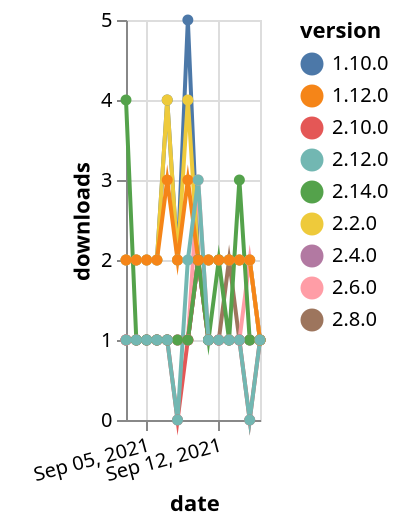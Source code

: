 {"$schema": "https://vega.github.io/schema/vega-lite/v5.json", "description": "A simple bar chart with embedded data.", "data": {"values": [{"date": "2021-09-03", "total": 245, "delta": 1, "version": "2.4.0"}, {"date": "2021-09-04", "total": 246, "delta": 1, "version": "2.4.0"}, {"date": "2021-09-05", "total": 247, "delta": 1, "version": "2.4.0"}, {"date": "2021-09-06", "total": 248, "delta": 1, "version": "2.4.0"}, {"date": "2021-09-07", "total": 249, "delta": 1, "version": "2.4.0"}, {"date": "2021-09-08", "total": 250, "delta": 1, "version": "2.4.0"}, {"date": "2021-09-09", "total": 251, "delta": 1, "version": "2.4.0"}, {"date": "2021-09-10", "total": 253, "delta": 2, "version": "2.4.0"}, {"date": "2021-09-11", "total": 254, "delta": 1, "version": "2.4.0"}, {"date": "2021-09-12", "total": 255, "delta": 1, "version": "2.4.0"}, {"date": "2021-09-13", "total": 256, "delta": 1, "version": "2.4.0"}, {"date": "2021-09-14", "total": 257, "delta": 1, "version": "2.4.0"}, {"date": "2021-09-15", "total": 258, "delta": 1, "version": "2.4.0"}, {"date": "2021-09-16", "total": 259, "delta": 1, "version": "2.4.0"}, {"date": "2021-09-03", "total": 3148, "delta": 2, "version": "1.10.0"}, {"date": "2021-09-04", "total": 3150, "delta": 2, "version": "1.10.0"}, {"date": "2021-09-05", "total": 3152, "delta": 2, "version": "1.10.0"}, {"date": "2021-09-06", "total": 3154, "delta": 2, "version": "1.10.0"}, {"date": "2021-09-07", "total": 3158, "delta": 4, "version": "1.10.0"}, {"date": "2021-09-08", "total": 3160, "delta": 2, "version": "1.10.0"}, {"date": "2021-09-09", "total": 3165, "delta": 5, "version": "1.10.0"}, {"date": "2021-09-10", "total": 3167, "delta": 2, "version": "1.10.0"}, {"date": "2021-09-11", "total": 3169, "delta": 2, "version": "1.10.0"}, {"date": "2021-09-12", "total": 3171, "delta": 2, "version": "1.10.0"}, {"date": "2021-09-13", "total": 3173, "delta": 2, "version": "1.10.0"}, {"date": "2021-09-14", "total": 3175, "delta": 2, "version": "1.10.0"}, {"date": "2021-09-15", "total": 3177, "delta": 2, "version": "1.10.0"}, {"date": "2021-09-16", "total": 3178, "delta": 1, "version": "1.10.0"}, {"date": "2021-09-03", "total": 185, "delta": 1, "version": "2.8.0"}, {"date": "2021-09-04", "total": 186, "delta": 1, "version": "2.8.0"}, {"date": "2021-09-05", "total": 187, "delta": 1, "version": "2.8.0"}, {"date": "2021-09-06", "total": 188, "delta": 1, "version": "2.8.0"}, {"date": "2021-09-07", "total": 189, "delta": 1, "version": "2.8.0"}, {"date": "2021-09-08", "total": 190, "delta": 1, "version": "2.8.0"}, {"date": "2021-09-09", "total": 191, "delta": 1, "version": "2.8.0"}, {"date": "2021-09-10", "total": 193, "delta": 2, "version": "2.8.0"}, {"date": "2021-09-11", "total": 194, "delta": 1, "version": "2.8.0"}, {"date": "2021-09-12", "total": 195, "delta": 1, "version": "2.8.0"}, {"date": "2021-09-13", "total": 197, "delta": 2, "version": "2.8.0"}, {"date": "2021-09-14", "total": 198, "delta": 1, "version": "2.8.0"}, {"date": "2021-09-15", "total": 199, "delta": 1, "version": "2.8.0"}, {"date": "2021-09-16", "total": 200, "delta": 1, "version": "2.8.0"}, {"date": "2021-09-03", "total": 339, "delta": 1, "version": "2.6.0"}, {"date": "2021-09-04", "total": 340, "delta": 1, "version": "2.6.0"}, {"date": "2021-09-05", "total": 341, "delta": 1, "version": "2.6.0"}, {"date": "2021-09-06", "total": 342, "delta": 1, "version": "2.6.0"}, {"date": "2021-09-07", "total": 343, "delta": 1, "version": "2.6.0"}, {"date": "2021-09-08", "total": 344, "delta": 1, "version": "2.6.0"}, {"date": "2021-09-09", "total": 345, "delta": 1, "version": "2.6.0"}, {"date": "2021-09-10", "total": 348, "delta": 3, "version": "2.6.0"}, {"date": "2021-09-11", "total": 349, "delta": 1, "version": "2.6.0"}, {"date": "2021-09-12", "total": 350, "delta": 1, "version": "2.6.0"}, {"date": "2021-09-13", "total": 351, "delta": 1, "version": "2.6.0"}, {"date": "2021-09-14", "total": 352, "delta": 1, "version": "2.6.0"}, {"date": "2021-09-15", "total": 354, "delta": 2, "version": "2.6.0"}, {"date": "2021-09-16", "total": 355, "delta": 1, "version": "2.6.0"}, {"date": "2021-09-03", "total": 162, "delta": 1, "version": "2.10.0"}, {"date": "2021-09-04", "total": 163, "delta": 1, "version": "2.10.0"}, {"date": "2021-09-05", "total": 164, "delta": 1, "version": "2.10.0"}, {"date": "2021-09-06", "total": 165, "delta": 1, "version": "2.10.0"}, {"date": "2021-09-07", "total": 166, "delta": 1, "version": "2.10.0"}, {"date": "2021-09-08", "total": 166, "delta": 0, "version": "2.10.0"}, {"date": "2021-09-09", "total": 167, "delta": 1, "version": "2.10.0"}, {"date": "2021-09-10", "total": 169, "delta": 2, "version": "2.10.0"}, {"date": "2021-09-11", "total": 170, "delta": 1, "version": "2.10.0"}, {"date": "2021-09-12", "total": 171, "delta": 1, "version": "2.10.0"}, {"date": "2021-09-13", "total": 172, "delta": 1, "version": "2.10.0"}, {"date": "2021-09-14", "total": 173, "delta": 1, "version": "2.10.0"}, {"date": "2021-09-15", "total": 173, "delta": 0, "version": "2.10.0"}, {"date": "2021-09-16", "total": 174, "delta": 1, "version": "2.10.0"}, {"date": "2021-09-03", "total": 2477, "delta": 2, "version": "2.2.0"}, {"date": "2021-09-04", "total": 2479, "delta": 2, "version": "2.2.0"}, {"date": "2021-09-05", "total": 2481, "delta": 2, "version": "2.2.0"}, {"date": "2021-09-06", "total": 2483, "delta": 2, "version": "2.2.0"}, {"date": "2021-09-07", "total": 2487, "delta": 4, "version": "2.2.0"}, {"date": "2021-09-08", "total": 2489, "delta": 2, "version": "2.2.0"}, {"date": "2021-09-09", "total": 2493, "delta": 4, "version": "2.2.0"}, {"date": "2021-09-10", "total": 2495, "delta": 2, "version": "2.2.0"}, {"date": "2021-09-11", "total": 2497, "delta": 2, "version": "2.2.0"}, {"date": "2021-09-12", "total": 2499, "delta": 2, "version": "2.2.0"}, {"date": "2021-09-13", "total": 2501, "delta": 2, "version": "2.2.0"}, {"date": "2021-09-14", "total": 2503, "delta": 2, "version": "2.2.0"}, {"date": "2021-09-15", "total": 2505, "delta": 2, "version": "2.2.0"}, {"date": "2021-09-16", "total": 2506, "delta": 1, "version": "2.2.0"}, {"date": "2021-09-03", "total": 121, "delta": 4, "version": "2.14.0"}, {"date": "2021-09-04", "total": 122, "delta": 1, "version": "2.14.0"}, {"date": "2021-09-05", "total": 123, "delta": 1, "version": "2.14.0"}, {"date": "2021-09-06", "total": 124, "delta": 1, "version": "2.14.0"}, {"date": "2021-09-07", "total": 125, "delta": 1, "version": "2.14.0"}, {"date": "2021-09-08", "total": 126, "delta": 1, "version": "2.14.0"}, {"date": "2021-09-09", "total": 127, "delta": 1, "version": "2.14.0"}, {"date": "2021-09-10", "total": 129, "delta": 2, "version": "2.14.0"}, {"date": "2021-09-11", "total": 130, "delta": 1, "version": "2.14.0"}, {"date": "2021-09-12", "total": 132, "delta": 2, "version": "2.14.0"}, {"date": "2021-09-13", "total": 133, "delta": 1, "version": "2.14.0"}, {"date": "2021-09-14", "total": 136, "delta": 3, "version": "2.14.0"}, {"date": "2021-09-15", "total": 137, "delta": 1, "version": "2.14.0"}, {"date": "2021-09-16", "total": 138, "delta": 1, "version": "2.14.0"}, {"date": "2021-09-03", "total": 2650, "delta": 2, "version": "1.12.0"}, {"date": "2021-09-04", "total": 2652, "delta": 2, "version": "1.12.0"}, {"date": "2021-09-05", "total": 2654, "delta": 2, "version": "1.12.0"}, {"date": "2021-09-06", "total": 2656, "delta": 2, "version": "1.12.0"}, {"date": "2021-09-07", "total": 2659, "delta": 3, "version": "1.12.0"}, {"date": "2021-09-08", "total": 2661, "delta": 2, "version": "1.12.0"}, {"date": "2021-09-09", "total": 2664, "delta": 3, "version": "1.12.0"}, {"date": "2021-09-10", "total": 2666, "delta": 2, "version": "1.12.0"}, {"date": "2021-09-11", "total": 2668, "delta": 2, "version": "1.12.0"}, {"date": "2021-09-12", "total": 2670, "delta": 2, "version": "1.12.0"}, {"date": "2021-09-13", "total": 2672, "delta": 2, "version": "1.12.0"}, {"date": "2021-09-14", "total": 2674, "delta": 2, "version": "1.12.0"}, {"date": "2021-09-15", "total": 2676, "delta": 2, "version": "1.12.0"}, {"date": "2021-09-16", "total": 2677, "delta": 1, "version": "1.12.0"}, {"date": "2021-09-03", "total": 178, "delta": 1, "version": "2.12.0"}, {"date": "2021-09-04", "total": 179, "delta": 1, "version": "2.12.0"}, {"date": "2021-09-05", "total": 180, "delta": 1, "version": "2.12.0"}, {"date": "2021-09-06", "total": 181, "delta": 1, "version": "2.12.0"}, {"date": "2021-09-07", "total": 182, "delta": 1, "version": "2.12.0"}, {"date": "2021-09-08", "total": 182, "delta": 0, "version": "2.12.0"}, {"date": "2021-09-09", "total": 184, "delta": 2, "version": "2.12.0"}, {"date": "2021-09-10", "total": 187, "delta": 3, "version": "2.12.0"}, {"date": "2021-09-11", "total": 188, "delta": 1, "version": "2.12.0"}, {"date": "2021-09-12", "total": 189, "delta": 1, "version": "2.12.0"}, {"date": "2021-09-13", "total": 190, "delta": 1, "version": "2.12.0"}, {"date": "2021-09-14", "total": 191, "delta": 1, "version": "2.12.0"}, {"date": "2021-09-15", "total": 191, "delta": 0, "version": "2.12.0"}, {"date": "2021-09-16", "total": 192, "delta": 1, "version": "2.12.0"}]}, "width": "container", "mark": {"type": "line", "point": {"filled": true}}, "encoding": {"x": {"field": "date", "type": "temporal", "timeUnit": "yearmonthdate", "title": "date", "axis": {"labelAngle": -15}}, "y": {"field": "delta", "type": "quantitative", "title": "downloads"}, "color": {"field": "version", "type": "nominal"}, "tooltip": {"field": "delta"}}}